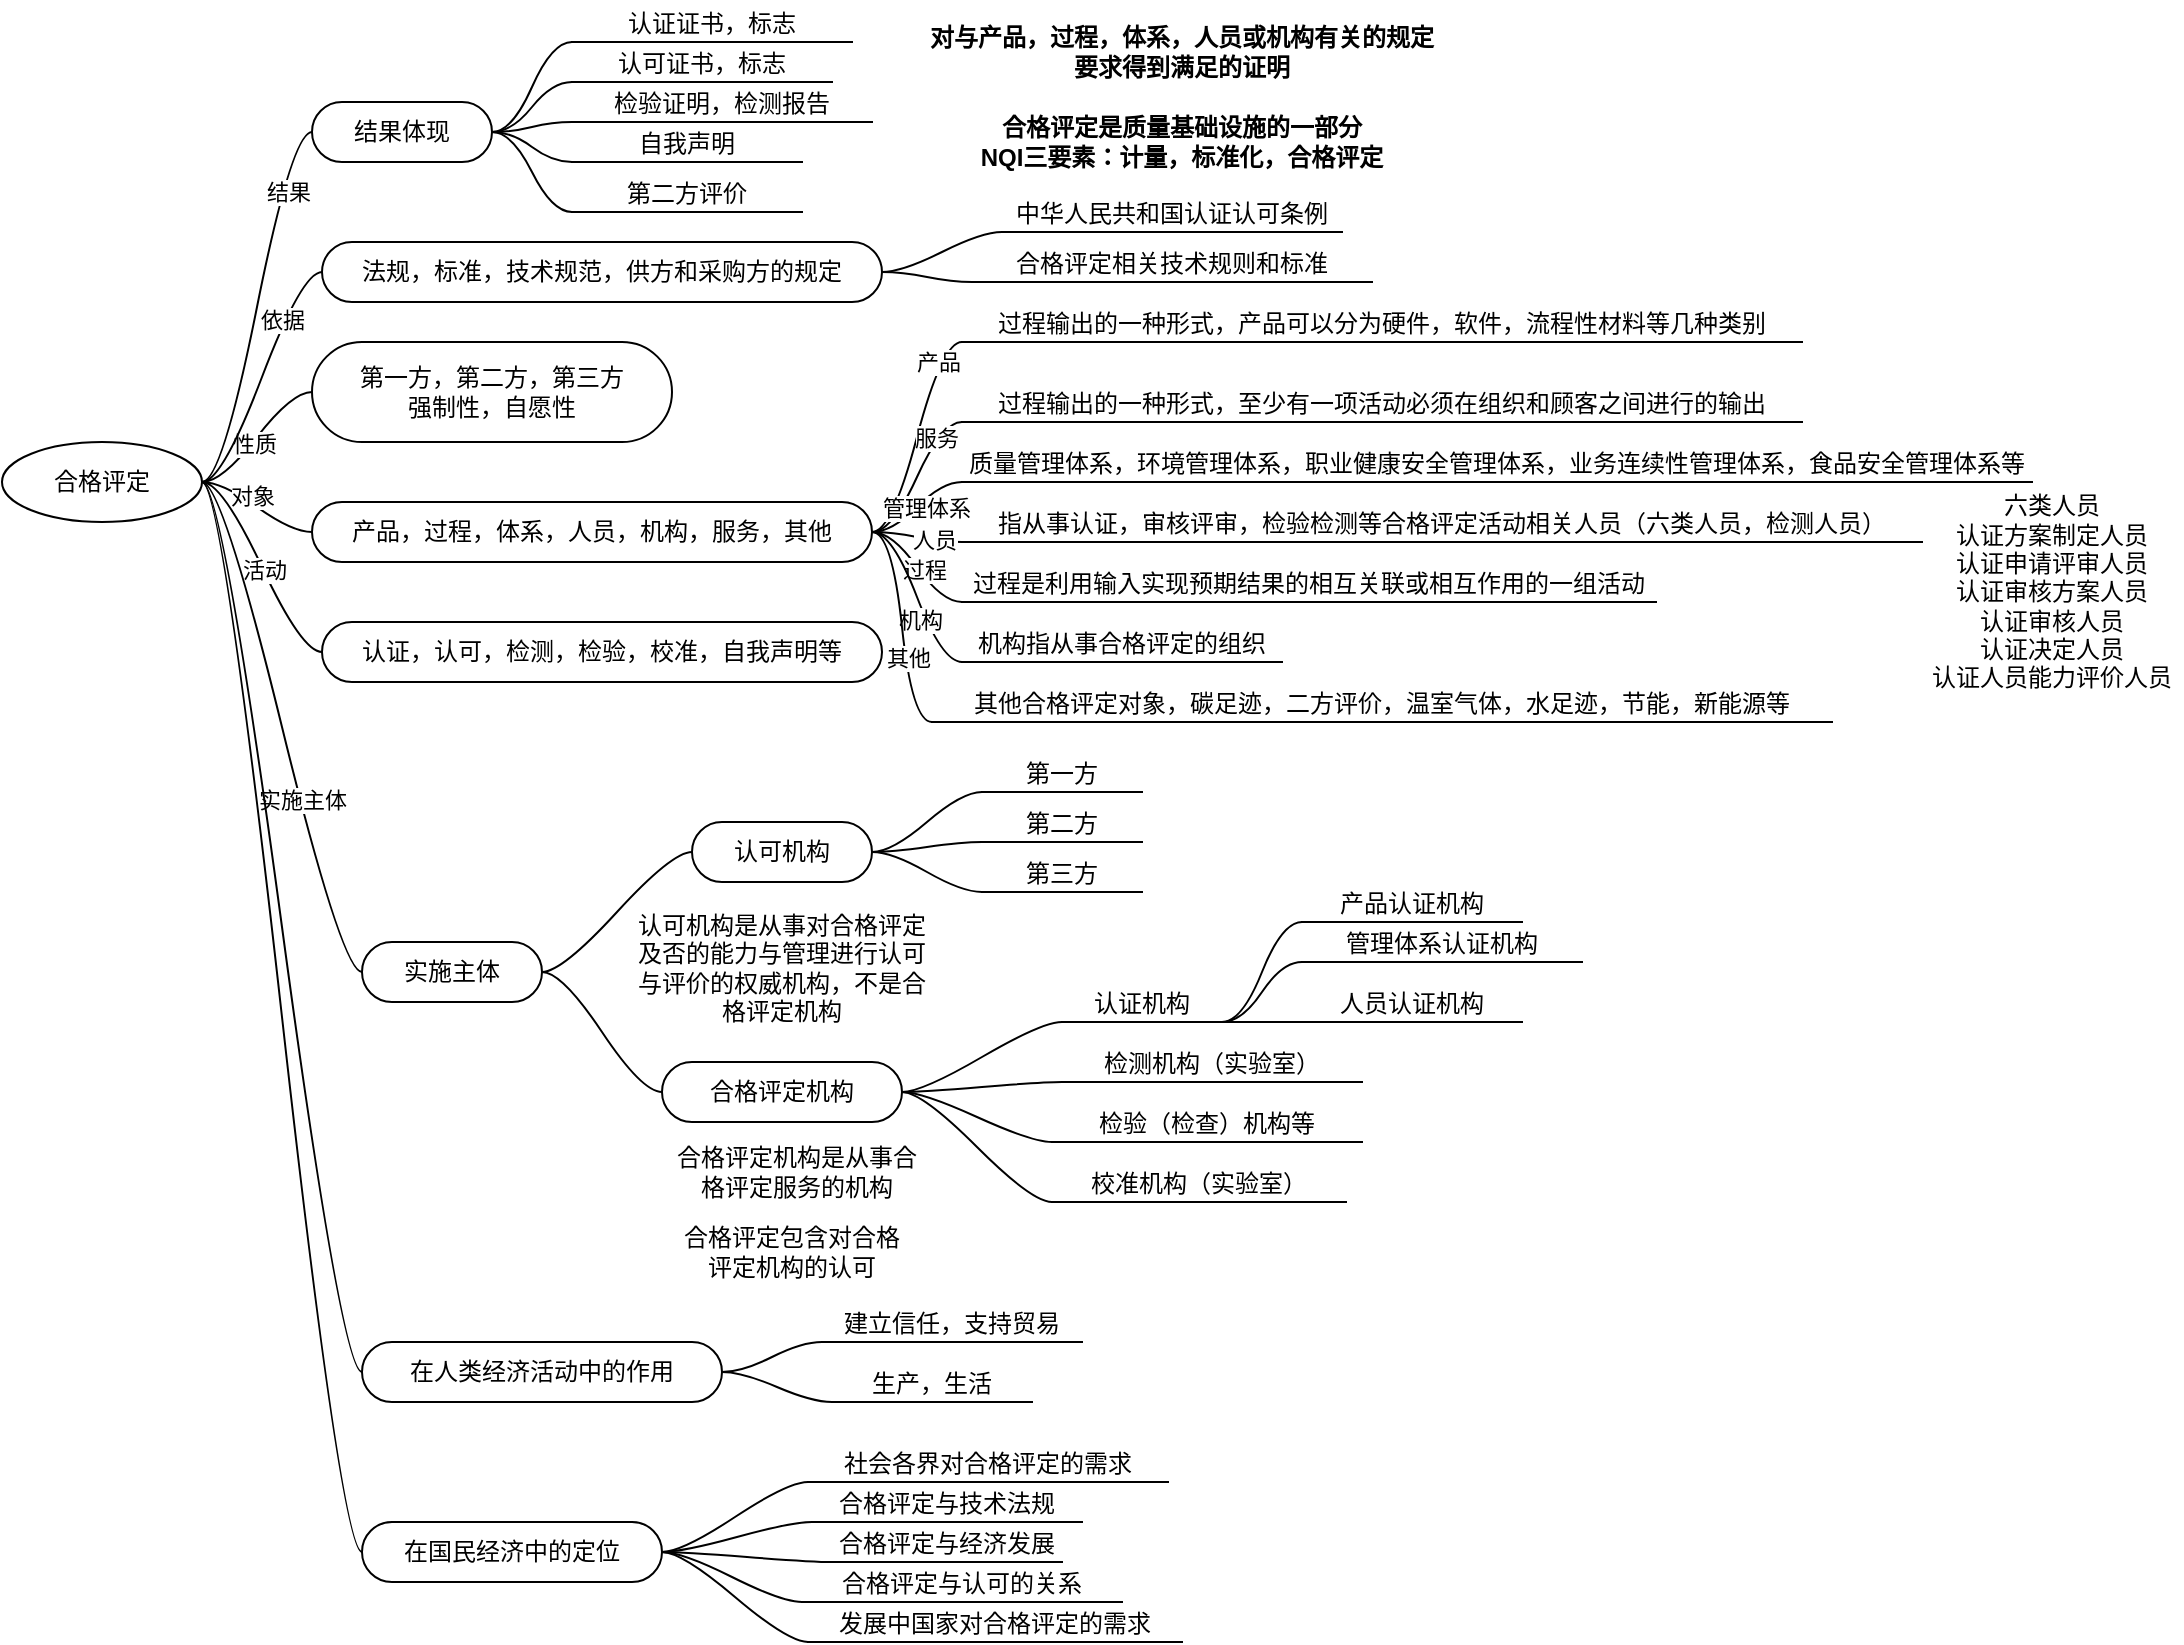 <mxfile version="21.1.7" type="github">
  <diagram name="Page-1" id="uQ1ixLjwGyGthpmSJSai">
    <mxGraphModel dx="822" dy="773" grid="1" gridSize="10" guides="1" tooltips="1" connect="1" arrows="1" fold="1" page="1" pageScale="1" pageWidth="1100" pageHeight="850" math="0" shadow="0">
      <root>
        <mxCell id="0" />
        <mxCell id="1" parent="0" />
        <mxCell id="vAcdb8zV9JxCYVANtPO0-1" value="合格评定" style="ellipse;whiteSpace=wrap;html=1;align=center;newEdgeStyle={&quot;edgeStyle&quot;:&quot;entityRelationEdgeStyle&quot;,&quot;startArrow&quot;:&quot;none&quot;,&quot;endArrow&quot;:&quot;none&quot;,&quot;segment&quot;:10,&quot;curved&quot;:1,&quot;sourcePerimeterSpacing&quot;:0,&quot;targetPerimeterSpacing&quot;:0};treeFolding=1;treeMoving=1;" vertex="1" parent="1">
          <mxGeometry x="10" y="230" width="100" height="40" as="geometry" />
        </mxCell>
        <mxCell id="vAcdb8zV9JxCYVANtPO0-2" value="对与产品，过程，体系，人员或机构有关的规定要求得到满足的证明" style="text;html=1;strokeColor=none;fillColor=none;align=center;verticalAlign=middle;whiteSpace=wrap;rounded=0;fontStyle=1" vertex="1" parent="1">
          <mxGeometry x="470" y="20" width="260" height="30" as="geometry" />
        </mxCell>
        <mxCell id="vAcdb8zV9JxCYVANtPO0-3" value="第一方，第二方，第三方&lt;br&gt;强制性，自愿性" style="whiteSpace=wrap;html=1;rounded=1;arcSize=50;align=center;verticalAlign=middle;strokeWidth=1;autosize=1;spacing=4;treeFolding=1;treeMoving=1;newEdgeStyle={&quot;edgeStyle&quot;:&quot;entityRelationEdgeStyle&quot;,&quot;startArrow&quot;:&quot;none&quot;,&quot;endArrow&quot;:&quot;none&quot;,&quot;segment&quot;:10,&quot;curved&quot;:1,&quot;sourcePerimeterSpacing&quot;:0,&quot;targetPerimeterSpacing&quot;:0};" vertex="1" parent="1">
          <mxGeometry x="165" y="180" width="180" height="50" as="geometry" />
        </mxCell>
        <mxCell id="vAcdb8zV9JxCYVANtPO0-4" value="" style="edgeStyle=entityRelationEdgeStyle;startArrow=none;endArrow=none;segment=10;curved=1;sourcePerimeterSpacing=0;targetPerimeterSpacing=0;rounded=0;exitX=1;exitY=0.5;exitDx=0;exitDy=0;" edge="1" target="vAcdb8zV9JxCYVANtPO0-3" parent="1" source="vAcdb8zV9JxCYVANtPO0-1">
          <mxGeometry relative="1" as="geometry">
            <mxPoint x="180" y="230" as="sourcePoint" />
          </mxGeometry>
        </mxCell>
        <mxCell id="vAcdb8zV9JxCYVANtPO0-5" value="性质" style="edgeLabel;html=1;align=center;verticalAlign=middle;resizable=0;points=[];" vertex="1" connectable="0" parent="vAcdb8zV9JxCYVANtPO0-4">
          <mxGeometry x="-0.108" relative="1" as="geometry">
            <mxPoint x="1" as="offset" />
          </mxGeometry>
        </mxCell>
        <mxCell id="vAcdb8zV9JxCYVANtPO0-6" value="产品，过程，体系，人员，机构，服务，其他" style="whiteSpace=wrap;html=1;rounded=1;arcSize=50;align=center;verticalAlign=middle;strokeWidth=1;autosize=1;spacing=4;treeFolding=1;treeMoving=1;newEdgeStyle={&quot;edgeStyle&quot;:&quot;entityRelationEdgeStyle&quot;,&quot;startArrow&quot;:&quot;none&quot;,&quot;endArrow&quot;:&quot;none&quot;,&quot;segment&quot;:10,&quot;curved&quot;:1,&quot;sourcePerimeterSpacing&quot;:0,&quot;targetPerimeterSpacing&quot;:0};" vertex="1" parent="1">
          <mxGeometry x="165" y="260" width="280" height="30" as="geometry" />
        </mxCell>
        <mxCell id="vAcdb8zV9JxCYVANtPO0-7" value="" style="edgeStyle=entityRelationEdgeStyle;startArrow=none;endArrow=none;segment=10;curved=1;sourcePerimeterSpacing=0;targetPerimeterSpacing=0;rounded=0;exitX=1;exitY=0.5;exitDx=0;exitDy=0;" edge="1" target="vAcdb8zV9JxCYVANtPO0-6" parent="1" source="vAcdb8zV9JxCYVANtPO0-1">
          <mxGeometry relative="1" as="geometry">
            <mxPoint x="170" y="312" as="sourcePoint" />
          </mxGeometry>
        </mxCell>
        <mxCell id="vAcdb8zV9JxCYVANtPO0-8" value="对象" style="edgeLabel;html=1;align=center;verticalAlign=middle;resizable=0;points=[];" vertex="1" connectable="0" parent="vAcdb8zV9JxCYVANtPO0-7">
          <mxGeometry x="-0.187" y="3" relative="1" as="geometry">
            <mxPoint as="offset" />
          </mxGeometry>
        </mxCell>
        <mxCell id="vAcdb8zV9JxCYVANtPO0-9" value="过程输出的一种形式，产品可以分为硬件，软件，流程性材料等几种类别" style="whiteSpace=wrap;html=1;shape=partialRectangle;top=0;left=0;bottom=1;right=0;points=[[0,1],[1,1]];fillColor=none;align=center;verticalAlign=bottom;routingCenterY=0.5;snapToPoint=1;recursiveResize=0;autosize=1;treeFolding=1;treeMoving=1;newEdgeStyle={&quot;edgeStyle&quot;:&quot;entityRelationEdgeStyle&quot;,&quot;startArrow&quot;:&quot;none&quot;,&quot;endArrow&quot;:&quot;none&quot;,&quot;segment&quot;:10,&quot;curved&quot;:1,&quot;sourcePerimeterSpacing&quot;:0,&quot;targetPerimeterSpacing&quot;:0};" vertex="1" parent="1">
          <mxGeometry x="490" y="150" width="420" height="30" as="geometry" />
        </mxCell>
        <mxCell id="vAcdb8zV9JxCYVANtPO0-10" value="" style="edgeStyle=entityRelationEdgeStyle;startArrow=none;endArrow=none;segment=10;curved=1;sourcePerimeterSpacing=0;targetPerimeterSpacing=0;rounded=0;exitX=1;exitY=0.5;exitDx=0;exitDy=0;" edge="1" target="vAcdb8zV9JxCYVANtPO0-9" parent="1" source="vAcdb8zV9JxCYVANtPO0-6">
          <mxGeometry relative="1" as="geometry">
            <mxPoint x="470" y="240" as="sourcePoint" />
          </mxGeometry>
        </mxCell>
        <mxCell id="vAcdb8zV9JxCYVANtPO0-11" value="产品" style="edgeLabel;html=1;align=center;verticalAlign=middle;resizable=0;points=[];" vertex="1" connectable="0" parent="vAcdb8zV9JxCYVANtPO0-10">
          <mxGeometry x="0.073" y="2" relative="1" as="geometry">
            <mxPoint x="11" y="-33" as="offset" />
          </mxGeometry>
        </mxCell>
        <mxCell id="vAcdb8zV9JxCYVANtPO0-12" value="过程输出的一种形式，至少有一项活动必须在组织和顾客之间进行的输出" style="whiteSpace=wrap;html=1;shape=partialRectangle;top=0;left=0;bottom=1;right=0;points=[[0,1],[1,1]];fillColor=none;align=center;verticalAlign=bottom;routingCenterY=0.5;snapToPoint=1;recursiveResize=0;autosize=1;treeFolding=1;treeMoving=1;newEdgeStyle={&quot;edgeStyle&quot;:&quot;entityRelationEdgeStyle&quot;,&quot;startArrow&quot;:&quot;none&quot;,&quot;endArrow&quot;:&quot;none&quot;,&quot;segment&quot;:10,&quot;curved&quot;:1,&quot;sourcePerimeterSpacing&quot;:0,&quot;targetPerimeterSpacing&quot;:0};" vertex="1" parent="1">
          <mxGeometry x="490" y="190" width="420" height="30" as="geometry" />
        </mxCell>
        <mxCell id="vAcdb8zV9JxCYVANtPO0-13" value="" style="edgeStyle=entityRelationEdgeStyle;startArrow=none;endArrow=none;segment=10;curved=1;sourcePerimeterSpacing=0;targetPerimeterSpacing=0;rounded=0;exitX=1;exitY=0.5;exitDx=0;exitDy=0;" edge="1" target="vAcdb8zV9JxCYVANtPO0-12" parent="1" source="vAcdb8zV9JxCYVANtPO0-6">
          <mxGeometry relative="1" as="geometry">
            <mxPoint x="360" y="275" as="sourcePoint" />
          </mxGeometry>
        </mxCell>
        <mxCell id="vAcdb8zV9JxCYVANtPO0-14" value="服务" style="edgeLabel;html=1;align=center;verticalAlign=middle;resizable=0;points=[];" vertex="1" connectable="0" parent="vAcdb8zV9JxCYVANtPO0-13">
          <mxGeometry x="-0.114" relative="1" as="geometry">
            <mxPoint x="11" y="-24" as="offset" />
          </mxGeometry>
        </mxCell>
        <mxCell id="vAcdb8zV9JxCYVANtPO0-15" value="质量管理体系，环境管理体系，职业健康安全管理体系，业务连续性管理体系，食品安全管理体系等" style="whiteSpace=wrap;html=1;shape=partialRectangle;top=0;left=0;bottom=1;right=0;points=[[0,1],[1,1]];fillColor=none;align=center;verticalAlign=bottom;routingCenterY=0.5;snapToPoint=1;recursiveResize=0;autosize=1;treeFolding=1;treeMoving=1;newEdgeStyle={&quot;edgeStyle&quot;:&quot;entityRelationEdgeStyle&quot;,&quot;startArrow&quot;:&quot;none&quot;,&quot;endArrow&quot;:&quot;none&quot;,&quot;segment&quot;:10,&quot;curved&quot;:1,&quot;sourcePerimeterSpacing&quot;:0,&quot;targetPerimeterSpacing&quot;:0};" vertex="1" parent="1">
          <mxGeometry x="490" y="220" width="535" height="30" as="geometry" />
        </mxCell>
        <mxCell id="vAcdb8zV9JxCYVANtPO0-16" value="" style="edgeStyle=entityRelationEdgeStyle;startArrow=none;endArrow=none;segment=10;curved=1;sourcePerimeterSpacing=0;targetPerimeterSpacing=0;rounded=0;exitX=1;exitY=0.5;exitDx=0;exitDy=0;" edge="1" target="vAcdb8zV9JxCYVANtPO0-15" parent="1" source="vAcdb8zV9JxCYVANtPO0-6">
          <mxGeometry relative="1" as="geometry">
            <mxPoint x="450" y="270" as="sourcePoint" />
          </mxGeometry>
        </mxCell>
        <mxCell id="vAcdb8zV9JxCYVANtPO0-17" value="管理体系" style="edgeLabel;html=1;align=center;verticalAlign=middle;resizable=0;points=[];" vertex="1" connectable="0" parent="vAcdb8zV9JxCYVANtPO0-16">
          <mxGeometry x="0.081" y="-3" relative="1" as="geometry">
            <mxPoint as="offset" />
          </mxGeometry>
        </mxCell>
        <mxCell id="vAcdb8zV9JxCYVANtPO0-18" value="指从事认证，审核评审，检验检测等合格评定活动相关人员（六类人员，检测人员）" style="whiteSpace=wrap;html=1;shape=partialRectangle;top=0;left=0;bottom=1;right=0;points=[[0,1],[1,1]];fillColor=none;align=center;verticalAlign=bottom;routingCenterY=0.5;snapToPoint=1;recursiveResize=0;autosize=1;treeFolding=1;treeMoving=1;newEdgeStyle={&quot;edgeStyle&quot;:&quot;entityRelationEdgeStyle&quot;,&quot;startArrow&quot;:&quot;none&quot;,&quot;endArrow&quot;:&quot;none&quot;,&quot;segment&quot;:10,&quot;curved&quot;:1,&quot;sourcePerimeterSpacing&quot;:0,&quot;targetPerimeterSpacing&quot;:0};" vertex="1" parent="1">
          <mxGeometry x="490" y="250" width="480" height="30" as="geometry" />
        </mxCell>
        <mxCell id="vAcdb8zV9JxCYVANtPO0-19" value="" style="edgeStyle=entityRelationEdgeStyle;startArrow=none;endArrow=none;segment=10;curved=1;sourcePerimeterSpacing=0;targetPerimeterSpacing=0;rounded=0;" edge="1" target="vAcdb8zV9JxCYVANtPO0-18" parent="1" source="vAcdb8zV9JxCYVANtPO0-6">
          <mxGeometry relative="1" as="geometry">
            <mxPoint x="450" y="300" as="sourcePoint" />
          </mxGeometry>
        </mxCell>
        <mxCell id="vAcdb8zV9JxCYVANtPO0-20" value="人员" style="edgeLabel;html=1;align=center;verticalAlign=middle;resizable=0;points=[];" vertex="1" connectable="0" parent="vAcdb8zV9JxCYVANtPO0-19">
          <mxGeometry x="0.354" relative="1" as="geometry">
            <mxPoint as="offset" />
          </mxGeometry>
        </mxCell>
        <mxCell id="vAcdb8zV9JxCYVANtPO0-21" value="过程是利用输入实现预期结果的相互关联或相互作用的一组活动" style="whiteSpace=wrap;html=1;shape=partialRectangle;top=0;left=0;bottom=1;right=0;points=[[0,1],[1,1]];fillColor=none;align=center;verticalAlign=bottom;routingCenterY=0.5;snapToPoint=1;recursiveResize=0;autosize=1;treeFolding=1;treeMoving=1;newEdgeStyle={&quot;edgeStyle&quot;:&quot;entityRelationEdgeStyle&quot;,&quot;startArrow&quot;:&quot;none&quot;,&quot;endArrow&quot;:&quot;none&quot;,&quot;segment&quot;:10,&quot;curved&quot;:1,&quot;sourcePerimeterSpacing&quot;:0,&quot;targetPerimeterSpacing&quot;:0};" vertex="1" parent="1">
          <mxGeometry x="490" y="280" width="347" height="30" as="geometry" />
        </mxCell>
        <mxCell id="vAcdb8zV9JxCYVANtPO0-22" value="" style="edgeStyle=entityRelationEdgeStyle;startArrow=none;endArrow=none;segment=10;curved=1;sourcePerimeterSpacing=0;targetPerimeterSpacing=0;rounded=0;exitX=1;exitY=0.5;exitDx=0;exitDy=0;" edge="1" target="vAcdb8zV9JxCYVANtPO0-21" parent="1" source="vAcdb8zV9JxCYVANtPO0-6">
          <mxGeometry relative="1" as="geometry">
            <mxPoint x="450" y="280" as="sourcePoint" />
          </mxGeometry>
        </mxCell>
        <mxCell id="vAcdb8zV9JxCYVANtPO0-23" value="过程" style="edgeLabel;html=1;align=center;verticalAlign=middle;resizable=0;points=[];" vertex="1" connectable="0" parent="vAcdb8zV9JxCYVANtPO0-22">
          <mxGeometry x="0.092" y="2" relative="1" as="geometry">
            <mxPoint as="offset" />
          </mxGeometry>
        </mxCell>
        <mxCell id="vAcdb8zV9JxCYVANtPO0-24" value="机构指从事合格评定的组织" style="whiteSpace=wrap;html=1;shape=partialRectangle;top=0;left=0;bottom=1;right=0;points=[[0,1],[1,1]];fillColor=none;align=center;verticalAlign=bottom;routingCenterY=0.5;snapToPoint=1;recursiveResize=0;autosize=1;treeFolding=1;treeMoving=1;newEdgeStyle={&quot;edgeStyle&quot;:&quot;entityRelationEdgeStyle&quot;,&quot;startArrow&quot;:&quot;none&quot;,&quot;endArrow&quot;:&quot;none&quot;,&quot;segment&quot;:10,&quot;curved&quot;:1,&quot;sourcePerimeterSpacing&quot;:0,&quot;targetPerimeterSpacing&quot;:0};" vertex="1" parent="1">
          <mxGeometry x="490" y="310" width="160" height="30" as="geometry" />
        </mxCell>
        <mxCell id="vAcdb8zV9JxCYVANtPO0-25" value="" style="edgeStyle=entityRelationEdgeStyle;startArrow=none;endArrow=none;segment=10;curved=1;sourcePerimeterSpacing=0;targetPerimeterSpacing=0;rounded=0;exitX=1;exitY=0.5;exitDx=0;exitDy=0;" edge="1" target="vAcdb8zV9JxCYVANtPO0-24" parent="1" source="vAcdb8zV9JxCYVANtPO0-6">
          <mxGeometry relative="1" as="geometry">
            <mxPoint x="460" y="370" as="sourcePoint" />
          </mxGeometry>
        </mxCell>
        <mxCell id="vAcdb8zV9JxCYVANtPO0-26" value="机构" style="edgeLabel;html=1;align=center;verticalAlign=middle;resizable=0;points=[];" vertex="1" connectable="0" parent="vAcdb8zV9JxCYVANtPO0-25">
          <mxGeometry x="0.236" y="-3" relative="1" as="geometry">
            <mxPoint as="offset" />
          </mxGeometry>
        </mxCell>
        <mxCell id="vAcdb8zV9JxCYVANtPO0-27" value="其他合格评定对象，碳足迹，二方评价，温室气体，水足迹，节能，新能源等" style="whiteSpace=wrap;html=1;shape=partialRectangle;top=0;left=0;bottom=1;right=0;points=[[0,1],[1,1]];fillColor=none;align=center;verticalAlign=bottom;routingCenterY=0.5;snapToPoint=1;recursiveResize=0;autosize=1;treeFolding=1;treeMoving=1;newEdgeStyle={&quot;edgeStyle&quot;:&quot;entityRelationEdgeStyle&quot;,&quot;startArrow&quot;:&quot;none&quot;,&quot;endArrow&quot;:&quot;none&quot;,&quot;segment&quot;:10,&quot;curved&quot;:1,&quot;sourcePerimeterSpacing&quot;:0,&quot;targetPerimeterSpacing&quot;:0};" vertex="1" parent="1">
          <mxGeometry x="475" y="340" width="450" height="30" as="geometry" />
        </mxCell>
        <mxCell id="vAcdb8zV9JxCYVANtPO0-28" value="" style="edgeStyle=entityRelationEdgeStyle;startArrow=none;endArrow=none;segment=10;curved=1;sourcePerimeterSpacing=0;targetPerimeterSpacing=0;rounded=0;exitX=1;exitY=0.5;exitDx=0;exitDy=0;" edge="1" target="vAcdb8zV9JxCYVANtPO0-27" parent="1" source="vAcdb8zV9JxCYVANtPO0-6">
          <mxGeometry relative="1" as="geometry">
            <mxPoint x="450" y="400" as="sourcePoint" />
          </mxGeometry>
        </mxCell>
        <mxCell id="vAcdb8zV9JxCYVANtPO0-29" value="其他" style="edgeLabel;html=1;align=center;verticalAlign=middle;resizable=0;points=[];" vertex="1" connectable="0" parent="vAcdb8zV9JxCYVANtPO0-28">
          <mxGeometry x="0.267" y="1" relative="1" as="geometry">
            <mxPoint as="offset" />
          </mxGeometry>
        </mxCell>
        <mxCell id="vAcdb8zV9JxCYVANtPO0-30" value="认证，认可，检测，检验，校准，自我声明等" style="whiteSpace=wrap;html=1;rounded=1;arcSize=50;align=center;verticalAlign=middle;strokeWidth=1;autosize=1;spacing=4;treeFolding=1;treeMoving=1;newEdgeStyle={&quot;edgeStyle&quot;:&quot;entityRelationEdgeStyle&quot;,&quot;startArrow&quot;:&quot;none&quot;,&quot;endArrow&quot;:&quot;none&quot;,&quot;segment&quot;:10,&quot;curved&quot;:1,&quot;sourcePerimeterSpacing&quot;:0,&quot;targetPerimeterSpacing&quot;:0};" vertex="1" parent="1">
          <mxGeometry x="170" y="320" width="280" height="30" as="geometry" />
        </mxCell>
        <mxCell id="vAcdb8zV9JxCYVANtPO0-31" value="" style="edgeStyle=entityRelationEdgeStyle;startArrow=none;endArrow=none;segment=10;curved=1;sourcePerimeterSpacing=0;targetPerimeterSpacing=0;rounded=0;exitX=1;exitY=0.5;exitDx=0;exitDy=0;" edge="1" target="vAcdb8zV9JxCYVANtPO0-30" parent="1" source="vAcdb8zV9JxCYVANtPO0-1">
          <mxGeometry relative="1" as="geometry">
            <mxPoint x="150" y="370" as="sourcePoint" />
          </mxGeometry>
        </mxCell>
        <mxCell id="vAcdb8zV9JxCYVANtPO0-32" value="活动" style="edgeLabel;html=1;align=center;verticalAlign=middle;resizable=0;points=[];" vertex="1" connectable="0" parent="vAcdb8zV9JxCYVANtPO0-31">
          <mxGeometry x="0.029" relative="1" as="geometry">
            <mxPoint as="offset" />
          </mxGeometry>
        </mxCell>
        <mxCell id="vAcdb8zV9JxCYVANtPO0-33" value="实施主体" style="whiteSpace=wrap;html=1;rounded=1;arcSize=50;align=center;verticalAlign=middle;strokeWidth=1;autosize=1;spacing=4;treeFolding=1;treeMoving=1;newEdgeStyle={&quot;edgeStyle&quot;:&quot;entityRelationEdgeStyle&quot;,&quot;startArrow&quot;:&quot;none&quot;,&quot;endArrow&quot;:&quot;none&quot;,&quot;segment&quot;:10,&quot;curved&quot;:1,&quot;sourcePerimeterSpacing&quot;:0,&quot;targetPerimeterSpacing&quot;:0};" vertex="1" parent="1">
          <mxGeometry x="190" y="480" width="90" height="30" as="geometry" />
        </mxCell>
        <mxCell id="vAcdb8zV9JxCYVANtPO0-34" value="" style="edgeStyle=entityRelationEdgeStyle;startArrow=none;endArrow=none;segment=10;curved=1;sourcePerimeterSpacing=0;targetPerimeterSpacing=0;rounded=0;exitX=1;exitY=0.5;exitDx=0;exitDy=0;" edge="1" target="vAcdb8zV9JxCYVANtPO0-33" parent="1" source="vAcdb8zV9JxCYVANtPO0-1">
          <mxGeometry relative="1" as="geometry">
            <mxPoint x="140" y="412" as="sourcePoint" />
          </mxGeometry>
        </mxCell>
        <mxCell id="vAcdb8zV9JxCYVANtPO0-35" value="实施主体" style="edgeLabel;html=1;align=center;verticalAlign=middle;resizable=0;points=[];" vertex="1" connectable="0" parent="vAcdb8zV9JxCYVANtPO0-34">
          <mxGeometry x="0.275" y="1" relative="1" as="geometry">
            <mxPoint as="offset" />
          </mxGeometry>
        </mxCell>
        <mxCell id="vAcdb8zV9JxCYVANtPO0-36" value="认证机构" style="whiteSpace=wrap;html=1;shape=partialRectangle;top=0;left=0;bottom=1;right=0;points=[[0,1],[1,1]];fillColor=none;align=center;verticalAlign=bottom;routingCenterY=0.5;snapToPoint=1;recursiveResize=0;autosize=1;treeFolding=1;treeMoving=1;newEdgeStyle={&quot;edgeStyle&quot;:&quot;entityRelationEdgeStyle&quot;,&quot;startArrow&quot;:&quot;none&quot;,&quot;endArrow&quot;:&quot;none&quot;,&quot;segment&quot;:10,&quot;curved&quot;:1,&quot;sourcePerimeterSpacing&quot;:0,&quot;targetPerimeterSpacing&quot;:0};" vertex="1" parent="1">
          <mxGeometry x="540" y="490" width="80" height="30" as="geometry" />
        </mxCell>
        <mxCell id="vAcdb8zV9JxCYVANtPO0-37" value="" style="edgeStyle=entityRelationEdgeStyle;startArrow=none;endArrow=none;segment=10;curved=1;sourcePerimeterSpacing=0;targetPerimeterSpacing=0;rounded=0;exitX=1;exitY=0.5;exitDx=0;exitDy=0;" edge="1" target="vAcdb8zV9JxCYVANtPO0-36" parent="1" source="vAcdb8zV9JxCYVANtPO0-63">
          <mxGeometry relative="1" as="geometry">
            <mxPoint x="280" y="400" as="sourcePoint" />
          </mxGeometry>
        </mxCell>
        <mxCell id="vAcdb8zV9JxCYVANtPO0-38" value="检测机构（实验室）" style="whiteSpace=wrap;html=1;shape=partialRectangle;top=0;left=0;bottom=1;right=0;points=[[0,1],[1,1]];fillColor=none;align=center;verticalAlign=bottom;routingCenterY=0.5;snapToPoint=1;recursiveResize=0;autosize=1;treeFolding=1;treeMoving=1;newEdgeStyle={&quot;edgeStyle&quot;:&quot;entityRelationEdgeStyle&quot;,&quot;startArrow&quot;:&quot;none&quot;,&quot;endArrow&quot;:&quot;none&quot;,&quot;segment&quot;:10,&quot;curved&quot;:1,&quot;sourcePerimeterSpacing&quot;:0,&quot;targetPerimeterSpacing&quot;:0};" vertex="1" parent="1">
          <mxGeometry x="540" y="520" width="150" height="30" as="geometry" />
        </mxCell>
        <mxCell id="vAcdb8zV9JxCYVANtPO0-39" value="" style="edgeStyle=entityRelationEdgeStyle;startArrow=none;endArrow=none;segment=10;curved=1;sourcePerimeterSpacing=0;targetPerimeterSpacing=0;rounded=0;exitX=1;exitY=0.5;exitDx=0;exitDy=0;" edge="1" target="vAcdb8zV9JxCYVANtPO0-38" parent="1" source="vAcdb8zV9JxCYVANtPO0-63">
          <mxGeometry relative="1" as="geometry">
            <mxPoint x="355" y="460" as="sourcePoint" />
          </mxGeometry>
        </mxCell>
        <mxCell id="vAcdb8zV9JxCYVANtPO0-42" value="检验（检查）机构等" style="whiteSpace=wrap;html=1;shape=partialRectangle;top=0;left=0;bottom=1;right=0;points=[[0,1],[1,1]];fillColor=none;align=center;verticalAlign=bottom;routingCenterY=0.5;snapToPoint=1;recursiveResize=0;autosize=1;treeFolding=1;treeMoving=1;newEdgeStyle={&quot;edgeStyle&quot;:&quot;entityRelationEdgeStyle&quot;,&quot;startArrow&quot;:&quot;none&quot;,&quot;endArrow&quot;:&quot;none&quot;,&quot;segment&quot;:10,&quot;curved&quot;:1,&quot;sourcePerimeterSpacing&quot;:0,&quot;targetPerimeterSpacing&quot;:0};" vertex="1" parent="1">
          <mxGeometry x="535" y="560" width="155" height="20" as="geometry" />
        </mxCell>
        <mxCell id="vAcdb8zV9JxCYVANtPO0-43" value="" style="edgeStyle=entityRelationEdgeStyle;startArrow=none;endArrow=none;segment=10;curved=1;sourcePerimeterSpacing=0;targetPerimeterSpacing=0;rounded=0;exitX=1;exitY=0.5;exitDx=0;exitDy=0;" edge="1" target="vAcdb8zV9JxCYVANtPO0-42" parent="1" source="vAcdb8zV9JxCYVANtPO0-63">
          <mxGeometry relative="1" as="geometry">
            <mxPoint x="355" y="495" as="sourcePoint" />
          </mxGeometry>
        </mxCell>
        <mxCell id="vAcdb8zV9JxCYVANtPO0-44" value="法规，标准，技术规范，供方和采购方的规定" style="whiteSpace=wrap;html=1;rounded=1;arcSize=50;align=center;verticalAlign=middle;strokeWidth=1;autosize=1;spacing=4;treeFolding=1;treeMoving=1;newEdgeStyle={&quot;edgeStyle&quot;:&quot;entityRelationEdgeStyle&quot;,&quot;startArrow&quot;:&quot;none&quot;,&quot;endArrow&quot;:&quot;none&quot;,&quot;segment&quot;:10,&quot;curved&quot;:1,&quot;sourcePerimeterSpacing&quot;:0,&quot;targetPerimeterSpacing&quot;:0};" vertex="1" parent="1">
          <mxGeometry x="170" y="130" width="280" height="30" as="geometry" />
        </mxCell>
        <mxCell id="vAcdb8zV9JxCYVANtPO0-45" value="" style="edgeStyle=entityRelationEdgeStyle;startArrow=none;endArrow=none;segment=10;curved=1;sourcePerimeterSpacing=0;targetPerimeterSpacing=0;rounded=0;exitX=1;exitY=0.5;exitDx=0;exitDy=0;" edge="1" target="vAcdb8zV9JxCYVANtPO0-44" parent="1" source="vAcdb8zV9JxCYVANtPO0-1">
          <mxGeometry relative="1" as="geometry">
            <mxPoint x="180" y="142" as="sourcePoint" />
          </mxGeometry>
        </mxCell>
        <mxCell id="vAcdb8zV9JxCYVANtPO0-46" value="依据" style="edgeLabel;html=1;align=center;verticalAlign=middle;resizable=0;points=[];" vertex="1" connectable="0" parent="vAcdb8zV9JxCYVANtPO0-45">
          <mxGeometry x="0.458" y="1" relative="1" as="geometry">
            <mxPoint as="offset" />
          </mxGeometry>
        </mxCell>
        <mxCell id="vAcdb8zV9JxCYVANtPO0-47" value="结果体现" style="whiteSpace=wrap;html=1;rounded=1;arcSize=50;align=center;verticalAlign=middle;strokeWidth=1;autosize=1;spacing=4;treeFolding=1;treeMoving=1;newEdgeStyle={&quot;edgeStyle&quot;:&quot;entityRelationEdgeStyle&quot;,&quot;startArrow&quot;:&quot;none&quot;,&quot;endArrow&quot;:&quot;none&quot;,&quot;segment&quot;:10,&quot;curved&quot;:1,&quot;sourcePerimeterSpacing&quot;:0,&quot;targetPerimeterSpacing&quot;:0};" vertex="1" parent="1">
          <mxGeometry x="165" y="60" width="90" height="30" as="geometry" />
        </mxCell>
        <mxCell id="vAcdb8zV9JxCYVANtPO0-48" value="" style="edgeStyle=entityRelationEdgeStyle;startArrow=none;endArrow=none;segment=10;curved=1;sourcePerimeterSpacing=0;targetPerimeterSpacing=0;rounded=0;exitX=1;exitY=0.5;exitDx=0;exitDy=0;" edge="1" target="vAcdb8zV9JxCYVANtPO0-47" parent="1" source="vAcdb8zV9JxCYVANtPO0-1">
          <mxGeometry relative="1" as="geometry">
            <mxPoint x="140" y="102" as="sourcePoint" />
          </mxGeometry>
        </mxCell>
        <mxCell id="vAcdb8zV9JxCYVANtPO0-49" value="结果" style="edgeLabel;html=1;align=center;verticalAlign=middle;resizable=0;points=[];" vertex="1" connectable="0" parent="vAcdb8zV9JxCYVANtPO0-48">
          <mxGeometry x="0.601" y="-4" relative="1" as="geometry">
            <mxPoint as="offset" />
          </mxGeometry>
        </mxCell>
        <mxCell id="vAcdb8zV9JxCYVANtPO0-52" value="检验证明，检测报告" style="whiteSpace=wrap;html=1;shape=partialRectangle;top=0;left=0;bottom=1;right=0;points=[[0,1],[1,1]];fillColor=none;align=center;verticalAlign=bottom;routingCenterY=0.5;snapToPoint=1;recursiveResize=0;autosize=1;treeFolding=1;treeMoving=1;newEdgeStyle={&quot;edgeStyle&quot;:&quot;entityRelationEdgeStyle&quot;,&quot;startArrow&quot;:&quot;none&quot;,&quot;endArrow&quot;:&quot;none&quot;,&quot;segment&quot;:10,&quot;curved&quot;:1,&quot;sourcePerimeterSpacing&quot;:0,&quot;targetPerimeterSpacing&quot;:0};" vertex="1" parent="1">
          <mxGeometry x="295" y="50" width="150" height="20" as="geometry" />
        </mxCell>
        <mxCell id="vAcdb8zV9JxCYVANtPO0-53" value="" style="edgeStyle=entityRelationEdgeStyle;startArrow=none;endArrow=none;segment=10;curved=1;sourcePerimeterSpacing=0;targetPerimeterSpacing=0;rounded=0;exitX=1;exitY=0.5;exitDx=0;exitDy=0;" edge="1" parent="1" target="vAcdb8zV9JxCYVANtPO0-52" source="vAcdb8zV9JxCYVANtPO0-47">
          <mxGeometry relative="1" as="geometry">
            <mxPoint x="255" y="100" as="sourcePoint" />
          </mxGeometry>
        </mxCell>
        <mxCell id="vAcdb8zV9JxCYVANtPO0-54" value="认可证书，标志" style="whiteSpace=wrap;html=1;shape=partialRectangle;top=0;left=0;bottom=1;right=0;points=[[0,1],[1,1]];fillColor=none;align=center;verticalAlign=bottom;routingCenterY=0.5;snapToPoint=1;recursiveResize=0;autosize=1;treeFolding=1;treeMoving=1;newEdgeStyle={&quot;edgeStyle&quot;:&quot;entityRelationEdgeStyle&quot;,&quot;startArrow&quot;:&quot;none&quot;,&quot;endArrow&quot;:&quot;none&quot;,&quot;segment&quot;:10,&quot;curved&quot;:1,&quot;sourcePerimeterSpacing&quot;:0,&quot;targetPerimeterSpacing&quot;:0};" vertex="1" parent="1">
          <mxGeometry x="295" y="30" width="130" height="20" as="geometry" />
        </mxCell>
        <mxCell id="vAcdb8zV9JxCYVANtPO0-55" value="" style="edgeStyle=entityRelationEdgeStyle;startArrow=none;endArrow=none;segment=10;curved=1;sourcePerimeterSpacing=0;targetPerimeterSpacing=0;rounded=0;exitX=1;exitY=0.5;exitDx=0;exitDy=0;" edge="1" parent="1" target="vAcdb8zV9JxCYVANtPO0-54" source="vAcdb8zV9JxCYVANtPO0-47">
          <mxGeometry relative="1" as="geometry">
            <mxPoint x="300" y="40" as="sourcePoint" />
          </mxGeometry>
        </mxCell>
        <mxCell id="vAcdb8zV9JxCYVANtPO0-56" value="认证证书，标志" style="whiteSpace=wrap;html=1;shape=partialRectangle;top=0;left=0;bottom=1;right=0;points=[[0,1],[1,1]];fillColor=none;align=center;verticalAlign=bottom;routingCenterY=0.5;snapToPoint=1;recursiveResize=0;autosize=1;treeFolding=1;treeMoving=1;newEdgeStyle={&quot;edgeStyle&quot;:&quot;entityRelationEdgeStyle&quot;,&quot;startArrow&quot;:&quot;none&quot;,&quot;endArrow&quot;:&quot;none&quot;,&quot;segment&quot;:10,&quot;curved&quot;:1,&quot;sourcePerimeterSpacing&quot;:0,&quot;targetPerimeterSpacing&quot;:0};" vertex="1" parent="1">
          <mxGeometry x="295" y="10" width="140" height="20" as="geometry" />
        </mxCell>
        <mxCell id="vAcdb8zV9JxCYVANtPO0-57" value="" style="edgeStyle=entityRelationEdgeStyle;startArrow=none;endArrow=none;segment=10;curved=1;sourcePerimeterSpacing=0;targetPerimeterSpacing=0;rounded=0;exitX=1;exitY=0.5;exitDx=0;exitDy=0;" edge="1" parent="1" target="vAcdb8zV9JxCYVANtPO0-56" source="vAcdb8zV9JxCYVANtPO0-47">
          <mxGeometry relative="1" as="geometry">
            <mxPoint x="310" y="50" as="sourcePoint" />
          </mxGeometry>
        </mxCell>
        <mxCell id="vAcdb8zV9JxCYVANtPO0-59" value="自我声明" style="whiteSpace=wrap;html=1;shape=partialRectangle;top=0;left=0;bottom=1;right=0;points=[[0,1],[1,1]];fillColor=none;align=center;verticalAlign=bottom;routingCenterY=0.5;snapToPoint=1;recursiveResize=0;autosize=1;treeFolding=1;treeMoving=1;newEdgeStyle={&quot;edgeStyle&quot;:&quot;entityRelationEdgeStyle&quot;,&quot;startArrow&quot;:&quot;none&quot;,&quot;endArrow&quot;:&quot;none&quot;,&quot;segment&quot;:10,&quot;curved&quot;:1,&quot;sourcePerimeterSpacing&quot;:0,&quot;targetPerimeterSpacing&quot;:0};" vertex="1" parent="1">
          <mxGeometry x="295" y="70" width="115" height="20" as="geometry" />
        </mxCell>
        <mxCell id="vAcdb8zV9JxCYVANtPO0-60" value="" style="edgeStyle=entityRelationEdgeStyle;startArrow=none;endArrow=none;segment=10;curved=1;sourcePerimeterSpacing=0;targetPerimeterSpacing=0;rounded=0;exitX=1;exitY=0.5;exitDx=0;exitDy=0;" edge="1" target="vAcdb8zV9JxCYVANtPO0-59" parent="1" source="vAcdb8zV9JxCYVANtPO0-47">
          <mxGeometry relative="1" as="geometry">
            <mxPoint x="260" y="120" as="sourcePoint" />
          </mxGeometry>
        </mxCell>
        <mxCell id="vAcdb8zV9JxCYVANtPO0-61" value="第二方评价" style="whiteSpace=wrap;html=1;shape=partialRectangle;top=0;left=0;bottom=1;right=0;points=[[0,1],[1,1]];fillColor=none;align=center;verticalAlign=bottom;routingCenterY=0.5;snapToPoint=1;recursiveResize=0;autosize=1;treeFolding=1;treeMoving=1;newEdgeStyle={&quot;edgeStyle&quot;:&quot;entityRelationEdgeStyle&quot;,&quot;startArrow&quot;:&quot;none&quot;,&quot;endArrow&quot;:&quot;none&quot;,&quot;segment&quot;:10,&quot;curved&quot;:1,&quot;sourcePerimeterSpacing&quot;:0,&quot;targetPerimeterSpacing&quot;:0};" vertex="1" parent="1">
          <mxGeometry x="295" y="90" width="115" height="25" as="geometry" />
        </mxCell>
        <mxCell id="vAcdb8zV9JxCYVANtPO0-62" value="" style="edgeStyle=entityRelationEdgeStyle;startArrow=none;endArrow=none;segment=10;curved=1;sourcePerimeterSpacing=0;targetPerimeterSpacing=0;rounded=0;exitX=1;exitY=0.5;exitDx=0;exitDy=0;" edge="1" target="vAcdb8zV9JxCYVANtPO0-61" parent="1" source="vAcdb8zV9JxCYVANtPO0-47">
          <mxGeometry relative="1" as="geometry">
            <mxPoint x="255" y="70" as="sourcePoint" />
          </mxGeometry>
        </mxCell>
        <mxCell id="vAcdb8zV9JxCYVANtPO0-63" value="合格评定机构" style="whiteSpace=wrap;html=1;rounded=1;arcSize=50;align=center;verticalAlign=middle;strokeWidth=1;autosize=1;spacing=4;treeFolding=1;treeMoving=1;newEdgeStyle={&quot;edgeStyle&quot;:&quot;entityRelationEdgeStyle&quot;,&quot;startArrow&quot;:&quot;none&quot;,&quot;endArrow&quot;:&quot;none&quot;,&quot;segment&quot;:10,&quot;curved&quot;:1,&quot;sourcePerimeterSpacing&quot;:0,&quot;targetPerimeterSpacing&quot;:0};" vertex="1" parent="1">
          <mxGeometry x="340" y="540" width="120" height="30" as="geometry" />
        </mxCell>
        <mxCell id="vAcdb8zV9JxCYVANtPO0-64" value="" style="edgeStyle=entityRelationEdgeStyle;startArrow=none;endArrow=none;segment=10;curved=1;sourcePerimeterSpacing=0;targetPerimeterSpacing=0;rounded=0;exitX=1;exitY=0.5;exitDx=0;exitDy=0;" edge="1" target="vAcdb8zV9JxCYVANtPO0-63" parent="1" source="vAcdb8zV9JxCYVANtPO0-33">
          <mxGeometry relative="1" as="geometry">
            <mxPoint x="340" y="602" as="sourcePoint" />
          </mxGeometry>
        </mxCell>
        <mxCell id="vAcdb8zV9JxCYVANtPO0-65" value="认可机构" style="whiteSpace=wrap;html=1;rounded=1;arcSize=50;align=center;verticalAlign=middle;strokeWidth=1;autosize=1;spacing=4;treeFolding=1;treeMoving=1;newEdgeStyle={&quot;edgeStyle&quot;:&quot;entityRelationEdgeStyle&quot;,&quot;startArrow&quot;:&quot;none&quot;,&quot;endArrow&quot;:&quot;none&quot;,&quot;segment&quot;:10,&quot;curved&quot;:1,&quot;sourcePerimeterSpacing&quot;:0,&quot;targetPerimeterSpacing&quot;:0};" vertex="1" parent="1">
          <mxGeometry x="355" y="420" width="90" height="30" as="geometry" />
        </mxCell>
        <mxCell id="vAcdb8zV9JxCYVANtPO0-66" value="" style="edgeStyle=entityRelationEdgeStyle;startArrow=none;endArrow=none;segment=10;curved=1;sourcePerimeterSpacing=0;targetPerimeterSpacing=0;rounded=0;exitX=1;exitY=0.5;exitDx=0;exitDy=0;" edge="1" target="vAcdb8zV9JxCYVANtPO0-65" parent="1" source="vAcdb8zV9JxCYVANtPO0-33">
          <mxGeometry relative="1" as="geometry">
            <mxPoint x="330" y="467" as="sourcePoint" />
          </mxGeometry>
        </mxCell>
        <mxCell id="vAcdb8zV9JxCYVANtPO0-67" value="校准机构（实验室）" style="whiteSpace=wrap;html=1;shape=partialRectangle;top=0;left=0;bottom=1;right=0;points=[[0,1],[1,1]];fillColor=none;align=center;verticalAlign=bottom;routingCenterY=0.5;snapToPoint=1;recursiveResize=0;autosize=1;treeFolding=1;treeMoving=1;newEdgeStyle={&quot;edgeStyle&quot;:&quot;entityRelationEdgeStyle&quot;,&quot;startArrow&quot;:&quot;none&quot;,&quot;endArrow&quot;:&quot;none&quot;,&quot;segment&quot;:10,&quot;curved&quot;:1,&quot;sourcePerimeterSpacing&quot;:0,&quot;targetPerimeterSpacing&quot;:0};" vertex="1" parent="1">
          <mxGeometry x="535" y="590" width="147" height="20" as="geometry" />
        </mxCell>
        <mxCell id="vAcdb8zV9JxCYVANtPO0-68" value="" style="edgeStyle=entityRelationEdgeStyle;startArrow=none;endArrow=none;segment=10;curved=1;sourcePerimeterSpacing=0;targetPerimeterSpacing=0;rounded=0;exitX=1;exitY=0.5;exitDx=0;exitDy=0;" edge="1" target="vAcdb8zV9JxCYVANtPO0-67" parent="1" source="vAcdb8zV9JxCYVANtPO0-63">
          <mxGeometry relative="1" as="geometry">
            <mxPoint x="510" y="630" as="sourcePoint" />
          </mxGeometry>
        </mxCell>
        <mxCell id="vAcdb8zV9JxCYVANtPO0-69" value="产品认证机构" style="whiteSpace=wrap;html=1;shape=partialRectangle;top=0;left=0;bottom=1;right=0;points=[[0,1],[1,1]];fillColor=none;align=center;verticalAlign=bottom;routingCenterY=0.5;snapToPoint=1;recursiveResize=0;autosize=1;treeFolding=1;treeMoving=1;newEdgeStyle={&quot;edgeStyle&quot;:&quot;entityRelationEdgeStyle&quot;,&quot;startArrow&quot;:&quot;none&quot;,&quot;endArrow&quot;:&quot;none&quot;,&quot;segment&quot;:10,&quot;curved&quot;:1,&quot;sourcePerimeterSpacing&quot;:0,&quot;targetPerimeterSpacing&quot;:0};" vertex="1" parent="1">
          <mxGeometry x="660" y="440" width="110" height="30" as="geometry" />
        </mxCell>
        <mxCell id="vAcdb8zV9JxCYVANtPO0-70" value="" style="edgeStyle=entityRelationEdgeStyle;startArrow=none;endArrow=none;segment=10;curved=1;sourcePerimeterSpacing=0;targetPerimeterSpacing=0;rounded=0;" edge="1" target="vAcdb8zV9JxCYVANtPO0-69" parent="1" source="vAcdb8zV9JxCYVANtPO0-36">
          <mxGeometry relative="1" as="geometry">
            <mxPoint x="660" y="500" as="sourcePoint" />
          </mxGeometry>
        </mxCell>
        <mxCell id="vAcdb8zV9JxCYVANtPO0-71" value="管理体系认证机构" style="whiteSpace=wrap;html=1;shape=partialRectangle;top=0;left=0;bottom=1;right=0;points=[[0,1],[1,1]];fillColor=none;align=center;verticalAlign=bottom;routingCenterY=0.5;snapToPoint=1;recursiveResize=0;autosize=1;treeFolding=1;treeMoving=1;newEdgeStyle={&quot;edgeStyle&quot;:&quot;entityRelationEdgeStyle&quot;,&quot;startArrow&quot;:&quot;none&quot;,&quot;endArrow&quot;:&quot;none&quot;,&quot;segment&quot;:10,&quot;curved&quot;:1,&quot;sourcePerimeterSpacing&quot;:0,&quot;targetPerimeterSpacing&quot;:0};" vertex="1" parent="1">
          <mxGeometry x="660" y="470" width="140" height="20" as="geometry" />
        </mxCell>
        <mxCell id="vAcdb8zV9JxCYVANtPO0-72" value="" style="edgeStyle=entityRelationEdgeStyle;startArrow=none;endArrow=none;segment=10;curved=1;sourcePerimeterSpacing=0;targetPerimeterSpacing=0;rounded=0;" edge="1" target="vAcdb8zV9JxCYVANtPO0-71" parent="1" source="vAcdb8zV9JxCYVANtPO0-36">
          <mxGeometry relative="1" as="geometry">
            <mxPoint x="640" y="510" as="sourcePoint" />
          </mxGeometry>
        </mxCell>
        <mxCell id="vAcdb8zV9JxCYVANtPO0-73" value="人员认证机构" style="whiteSpace=wrap;html=1;shape=partialRectangle;top=0;left=0;bottom=1;right=0;points=[[0,1],[1,1]];fillColor=none;align=center;verticalAlign=bottom;routingCenterY=0.5;snapToPoint=1;recursiveResize=0;autosize=1;treeFolding=1;treeMoving=1;newEdgeStyle={&quot;edgeStyle&quot;:&quot;entityRelationEdgeStyle&quot;,&quot;startArrow&quot;:&quot;none&quot;,&quot;endArrow&quot;:&quot;none&quot;,&quot;segment&quot;:10,&quot;curved&quot;:1,&quot;sourcePerimeterSpacing&quot;:0,&quot;targetPerimeterSpacing&quot;:0};" vertex="1" parent="1">
          <mxGeometry x="660" y="490" width="110" height="30" as="geometry" />
        </mxCell>
        <mxCell id="vAcdb8zV9JxCYVANtPO0-74" value="" style="edgeStyle=entityRelationEdgeStyle;startArrow=none;endArrow=none;segment=10;curved=1;sourcePerimeterSpacing=0;targetPerimeterSpacing=0;rounded=0;" edge="1" target="vAcdb8zV9JxCYVANtPO0-73" parent="1" source="vAcdb8zV9JxCYVANtPO0-36">
          <mxGeometry relative="1" as="geometry">
            <mxPoint x="640" y="530" as="sourcePoint" />
          </mxGeometry>
        </mxCell>
        <mxCell id="vAcdb8zV9JxCYVANtPO0-75" value="合格评定机构是从事合格评定服务的机构" style="text;html=1;strokeColor=none;fillColor=none;align=center;verticalAlign=middle;whiteSpace=wrap;rounded=0;" vertex="1" parent="1">
          <mxGeometry x="345" y="580" width="125" height="30" as="geometry" />
        </mxCell>
        <mxCell id="vAcdb8zV9JxCYVANtPO0-76" value="认可机构是从事对合格评定及否的能力与管理进行认可与评价的权威机构，不是合格评定机构" style="text;html=1;strokeColor=none;fillColor=none;align=center;verticalAlign=middle;whiteSpace=wrap;rounded=0;" vertex="1" parent="1">
          <mxGeometry x="325" y="465" width="150" height="55" as="geometry" />
        </mxCell>
        <mxCell id="vAcdb8zV9JxCYVANtPO0-78" value="第一方" style="whiteSpace=wrap;html=1;shape=partialRectangle;top=0;left=0;bottom=1;right=0;points=[[0,1],[1,1]];fillColor=none;align=center;verticalAlign=bottom;routingCenterY=0.5;snapToPoint=1;recursiveResize=0;autosize=1;treeFolding=1;treeMoving=1;newEdgeStyle={&quot;edgeStyle&quot;:&quot;entityRelationEdgeStyle&quot;,&quot;startArrow&quot;:&quot;none&quot;,&quot;endArrow&quot;:&quot;none&quot;,&quot;segment&quot;:10,&quot;curved&quot;:1,&quot;sourcePerimeterSpacing&quot;:0,&quot;targetPerimeterSpacing&quot;:0};" vertex="1" parent="1">
          <mxGeometry x="500" y="375" width="80" height="30" as="geometry" />
        </mxCell>
        <mxCell id="vAcdb8zV9JxCYVANtPO0-79" value="" style="edgeStyle=entityRelationEdgeStyle;startArrow=none;endArrow=none;segment=10;curved=1;sourcePerimeterSpacing=0;targetPerimeterSpacing=0;rounded=0;exitX=1;exitY=0.5;exitDx=0;exitDy=0;" edge="1" target="vAcdb8zV9JxCYVANtPO0-78" parent="1" source="vAcdb8zV9JxCYVANtPO0-65">
          <mxGeometry relative="1" as="geometry">
            <mxPoint x="460" y="425" as="sourcePoint" />
          </mxGeometry>
        </mxCell>
        <mxCell id="vAcdb8zV9JxCYVANtPO0-80" value="第二方" style="whiteSpace=wrap;html=1;shape=partialRectangle;top=0;left=0;bottom=1;right=0;points=[[0,1],[1,1]];fillColor=none;align=center;verticalAlign=bottom;routingCenterY=0.5;snapToPoint=1;recursiveResize=0;autosize=1;treeFolding=1;treeMoving=1;newEdgeStyle={&quot;edgeStyle&quot;:&quot;entityRelationEdgeStyle&quot;,&quot;startArrow&quot;:&quot;none&quot;,&quot;endArrow&quot;:&quot;none&quot;,&quot;segment&quot;:10,&quot;curved&quot;:1,&quot;sourcePerimeterSpacing&quot;:0,&quot;targetPerimeterSpacing&quot;:0};" vertex="1" parent="1">
          <mxGeometry x="500" y="400" width="80" height="30" as="geometry" />
        </mxCell>
        <mxCell id="vAcdb8zV9JxCYVANtPO0-81" value="" style="edgeStyle=entityRelationEdgeStyle;startArrow=none;endArrow=none;segment=10;curved=1;sourcePerimeterSpacing=0;targetPerimeterSpacing=0;rounded=0;exitX=1;exitY=0.5;exitDx=0;exitDy=0;" edge="1" target="vAcdb8zV9JxCYVANtPO0-80" parent="1" source="vAcdb8zV9JxCYVANtPO0-65">
          <mxGeometry relative="1" as="geometry">
            <mxPoint x="460" y="450" as="sourcePoint" />
          </mxGeometry>
        </mxCell>
        <mxCell id="vAcdb8zV9JxCYVANtPO0-82" value="第三方" style="whiteSpace=wrap;html=1;shape=partialRectangle;top=0;left=0;bottom=1;right=0;points=[[0,1],[1,1]];fillColor=none;align=center;verticalAlign=bottom;routingCenterY=0.5;snapToPoint=1;recursiveResize=0;autosize=1;treeFolding=1;treeMoving=1;newEdgeStyle={&quot;edgeStyle&quot;:&quot;entityRelationEdgeStyle&quot;,&quot;startArrow&quot;:&quot;none&quot;,&quot;endArrow&quot;:&quot;none&quot;,&quot;segment&quot;:10,&quot;curved&quot;:1,&quot;sourcePerimeterSpacing&quot;:0,&quot;targetPerimeterSpacing&quot;:0};" vertex="1" parent="1">
          <mxGeometry x="500" y="425" width="80" height="30" as="geometry" />
        </mxCell>
        <mxCell id="vAcdb8zV9JxCYVANtPO0-83" value="" style="edgeStyle=entityRelationEdgeStyle;startArrow=none;endArrow=none;segment=10;curved=1;sourcePerimeterSpacing=0;targetPerimeterSpacing=0;rounded=0;exitX=1;exitY=0.5;exitDx=0;exitDy=0;" edge="1" target="vAcdb8zV9JxCYVANtPO0-82" parent="1" source="vAcdb8zV9JxCYVANtPO0-65">
          <mxGeometry relative="1" as="geometry">
            <mxPoint x="460" y="475" as="sourcePoint" />
          </mxGeometry>
        </mxCell>
        <mxCell id="vAcdb8zV9JxCYVANtPO0-84" value="合格评定是质量基础设施的一部分&lt;br&gt;NQI三要素：计量，标准化，合格评定" style="text;html=1;strokeColor=none;fillColor=none;align=center;verticalAlign=middle;whiteSpace=wrap;rounded=0;fontStyle=1" vertex="1" parent="1">
          <mxGeometry x="490" y="65" width="220" height="30" as="geometry" />
        </mxCell>
        <mxCell id="vAcdb8zV9JxCYVANtPO0-86" value="合格评定包含对合格评定机构的认可" style="text;html=1;strokeColor=none;fillColor=none;align=center;verticalAlign=middle;whiteSpace=wrap;rounded=0;" vertex="1" parent="1">
          <mxGeometry x="345" y="620" width="120" height="30" as="geometry" />
        </mxCell>
        <mxCell id="vAcdb8zV9JxCYVANtPO0-87" value="六类人员&lt;br&gt;认证方案制定人员&lt;br&gt;认证申请评审人员&lt;br&gt;认证审核方案人员&lt;br&gt;认证审核人员&lt;br&gt;认证决定人员&lt;br&gt;认证人员能力评价人员" style="text;html=1;strokeColor=none;fillColor=none;align=center;verticalAlign=middle;whiteSpace=wrap;rounded=0;" vertex="1" parent="1">
          <mxGeometry x="970" y="260" width="130" height="90" as="geometry" />
        </mxCell>
        <mxCell id="vAcdb8zV9JxCYVANtPO0-88" value="中华人民共和国认证认可条例" style="whiteSpace=wrap;html=1;shape=partialRectangle;top=0;left=0;bottom=1;right=0;points=[[0,1],[1,1]];fillColor=none;align=center;verticalAlign=bottom;routingCenterY=0.5;snapToPoint=1;recursiveResize=0;autosize=1;treeFolding=1;treeMoving=1;newEdgeStyle={&quot;edgeStyle&quot;:&quot;entityRelationEdgeStyle&quot;,&quot;startArrow&quot;:&quot;none&quot;,&quot;endArrow&quot;:&quot;none&quot;,&quot;segment&quot;:10,&quot;curved&quot;:1,&quot;sourcePerimeterSpacing&quot;:0,&quot;targetPerimeterSpacing&quot;:0};" vertex="1" parent="1">
          <mxGeometry x="510" y="95" width="170" height="30" as="geometry" />
        </mxCell>
        <mxCell id="vAcdb8zV9JxCYVANtPO0-89" value="" style="edgeStyle=entityRelationEdgeStyle;startArrow=none;endArrow=none;segment=10;curved=1;sourcePerimeterSpacing=0;targetPerimeterSpacing=0;rounded=0;exitX=1;exitY=0.5;exitDx=0;exitDy=0;" edge="1" target="vAcdb8zV9JxCYVANtPO0-88" parent="1" source="vAcdb8zV9JxCYVANtPO0-44">
          <mxGeometry relative="1" as="geometry">
            <mxPoint x="460" y="145" as="sourcePoint" />
          </mxGeometry>
        </mxCell>
        <mxCell id="vAcdb8zV9JxCYVANtPO0-90" value="合格评定相关技术规则和标准" style="whiteSpace=wrap;html=1;shape=partialRectangle;top=0;left=0;bottom=1;right=0;points=[[0,1],[1,1]];fillColor=none;align=center;verticalAlign=bottom;routingCenterY=0.5;snapToPoint=1;recursiveResize=0;autosize=1;treeFolding=1;treeMoving=1;newEdgeStyle={&quot;edgeStyle&quot;:&quot;entityRelationEdgeStyle&quot;,&quot;startArrow&quot;:&quot;none&quot;,&quot;endArrow&quot;:&quot;none&quot;,&quot;segment&quot;:10,&quot;curved&quot;:1,&quot;sourcePerimeterSpacing&quot;:0,&quot;targetPerimeterSpacing&quot;:0};" vertex="1" parent="1">
          <mxGeometry x="495" y="130" width="200" height="20" as="geometry" />
        </mxCell>
        <mxCell id="vAcdb8zV9JxCYVANtPO0-91" value="" style="edgeStyle=entityRelationEdgeStyle;startArrow=none;endArrow=none;segment=10;curved=1;sourcePerimeterSpacing=0;targetPerimeterSpacing=0;rounded=0;exitX=1;exitY=0.5;exitDx=0;exitDy=0;" edge="1" target="vAcdb8zV9JxCYVANtPO0-90" parent="1" source="vAcdb8zV9JxCYVANtPO0-44">
          <mxGeometry relative="1" as="geometry">
            <mxPoint x="400" y="145" as="sourcePoint" />
          </mxGeometry>
        </mxCell>
        <mxCell id="vAcdb8zV9JxCYVANtPO0-92" value="在人类经济活动中的作用" style="whiteSpace=wrap;html=1;rounded=1;arcSize=50;align=center;verticalAlign=middle;strokeWidth=1;autosize=1;spacing=4;treeFolding=1;treeMoving=1;newEdgeStyle={&quot;edgeStyle&quot;:&quot;entityRelationEdgeStyle&quot;,&quot;startArrow&quot;:&quot;none&quot;,&quot;endArrow&quot;:&quot;none&quot;,&quot;segment&quot;:10,&quot;curved&quot;:1,&quot;sourcePerimeterSpacing&quot;:0,&quot;targetPerimeterSpacing&quot;:0};" vertex="1" parent="1">
          <mxGeometry x="190" y="680" width="180" height="30" as="geometry" />
        </mxCell>
        <mxCell id="vAcdb8zV9JxCYVANtPO0-93" value="" style="edgeStyle=entityRelationEdgeStyle;startArrow=none;endArrow=none;segment=10;curved=1;sourcePerimeterSpacing=0;targetPerimeterSpacing=0;rounded=0;exitX=1;exitY=0.5;exitDx=0;exitDy=0;" edge="1" target="vAcdb8zV9JxCYVANtPO0-92" parent="1" source="vAcdb8zV9JxCYVANtPO0-1">
          <mxGeometry relative="1" as="geometry">
            <mxPoint x="145" y="742" as="sourcePoint" />
          </mxGeometry>
        </mxCell>
        <mxCell id="vAcdb8zV9JxCYVANtPO0-94" value="建立信任，支持贸易" style="whiteSpace=wrap;html=1;shape=partialRectangle;top=0;left=0;bottom=1;right=0;points=[[0,1],[1,1]];fillColor=none;align=center;verticalAlign=bottom;routingCenterY=0.5;snapToPoint=1;recursiveResize=0;autosize=1;treeFolding=1;treeMoving=1;newEdgeStyle={&quot;edgeStyle&quot;:&quot;entityRelationEdgeStyle&quot;,&quot;startArrow&quot;:&quot;none&quot;,&quot;endArrow&quot;:&quot;none&quot;,&quot;segment&quot;:10,&quot;curved&quot;:1,&quot;sourcePerimeterSpacing&quot;:0,&quot;targetPerimeterSpacing&quot;:0};" vertex="1" parent="1">
          <mxGeometry x="420" y="650" width="130" height="30" as="geometry" />
        </mxCell>
        <mxCell id="vAcdb8zV9JxCYVANtPO0-95" value="" style="edgeStyle=entityRelationEdgeStyle;startArrow=none;endArrow=none;segment=10;curved=1;sourcePerimeterSpacing=0;targetPerimeterSpacing=0;rounded=0;exitX=1;exitY=0.5;exitDx=0;exitDy=0;" edge="1" target="vAcdb8zV9JxCYVANtPO0-94" parent="1" source="vAcdb8zV9JxCYVANtPO0-92">
          <mxGeometry relative="1" as="geometry">
            <mxPoint x="400" y="730" as="sourcePoint" />
          </mxGeometry>
        </mxCell>
        <mxCell id="vAcdb8zV9JxCYVANtPO0-96" value="生产，生活" style="whiteSpace=wrap;html=1;shape=partialRectangle;top=0;left=0;bottom=1;right=0;points=[[0,1],[1,1]];fillColor=none;align=center;verticalAlign=bottom;routingCenterY=0.5;snapToPoint=1;recursiveResize=0;autosize=1;treeFolding=1;treeMoving=1;newEdgeStyle={&quot;edgeStyle&quot;:&quot;entityRelationEdgeStyle&quot;,&quot;startArrow&quot;:&quot;none&quot;,&quot;endArrow&quot;:&quot;none&quot;,&quot;segment&quot;:10,&quot;curved&quot;:1,&quot;sourcePerimeterSpacing&quot;:0,&quot;targetPerimeterSpacing&quot;:0};" vertex="1" parent="1">
          <mxGeometry x="425" y="680" width="100" height="30" as="geometry" />
        </mxCell>
        <mxCell id="vAcdb8zV9JxCYVANtPO0-97" value="" style="edgeStyle=entityRelationEdgeStyle;startArrow=none;endArrow=none;segment=10;curved=1;sourcePerimeterSpacing=0;targetPerimeterSpacing=0;rounded=0;exitX=1;exitY=0.5;exitDx=0;exitDy=0;" edge="1" target="vAcdb8zV9JxCYVANtPO0-96" parent="1" source="vAcdb8zV9JxCYVANtPO0-92">
          <mxGeometry relative="1" as="geometry">
            <mxPoint x="425" y="760" as="sourcePoint" />
          </mxGeometry>
        </mxCell>
        <mxCell id="vAcdb8zV9JxCYVANtPO0-98" value="在国民经济中的定位" style="whiteSpace=wrap;html=1;rounded=1;arcSize=50;align=center;verticalAlign=middle;strokeWidth=1;autosize=1;spacing=4;treeFolding=1;treeMoving=1;newEdgeStyle={&quot;edgeStyle&quot;:&quot;entityRelationEdgeStyle&quot;,&quot;startArrow&quot;:&quot;none&quot;,&quot;endArrow&quot;:&quot;none&quot;,&quot;segment&quot;:10,&quot;curved&quot;:1,&quot;sourcePerimeterSpacing&quot;:0,&quot;targetPerimeterSpacing&quot;:0};" vertex="1" parent="1">
          <mxGeometry x="190" y="770" width="150" height="30" as="geometry" />
        </mxCell>
        <mxCell id="vAcdb8zV9JxCYVANtPO0-99" value="" style="edgeStyle=entityRelationEdgeStyle;startArrow=none;endArrow=none;segment=10;curved=1;sourcePerimeterSpacing=0;targetPerimeterSpacing=0;rounded=0;exitX=1;exitY=0.5;exitDx=0;exitDy=0;" edge="1" target="vAcdb8zV9JxCYVANtPO0-98" parent="1" source="vAcdb8zV9JxCYVANtPO0-1">
          <mxGeometry relative="1" as="geometry">
            <mxPoint x="170" y="802" as="sourcePoint" />
          </mxGeometry>
        </mxCell>
        <mxCell id="vAcdb8zV9JxCYVANtPO0-100" value="社会各界对合格评定的需求" style="whiteSpace=wrap;html=1;shape=partialRectangle;top=0;left=0;bottom=1;right=0;points=[[0,1],[1,1]];fillColor=none;align=center;verticalAlign=bottom;routingCenterY=0.5;snapToPoint=1;recursiveResize=0;autosize=1;treeFolding=1;treeMoving=1;newEdgeStyle={&quot;edgeStyle&quot;:&quot;entityRelationEdgeStyle&quot;,&quot;startArrow&quot;:&quot;none&quot;,&quot;endArrow&quot;:&quot;none&quot;,&quot;segment&quot;:10,&quot;curved&quot;:1,&quot;sourcePerimeterSpacing&quot;:0,&quot;targetPerimeterSpacing&quot;:0};" vertex="1" parent="1">
          <mxGeometry x="413" y="720" width="180" height="30" as="geometry" />
        </mxCell>
        <mxCell id="vAcdb8zV9JxCYVANtPO0-101" value="" style="edgeStyle=entityRelationEdgeStyle;startArrow=none;endArrow=none;segment=10;curved=1;sourcePerimeterSpacing=0;targetPerimeterSpacing=0;rounded=0;exitX=1;exitY=0.5;exitDx=0;exitDy=0;" edge="1" target="vAcdb8zV9JxCYVANtPO0-100" parent="1" source="vAcdb8zV9JxCYVANtPO0-98">
          <mxGeometry relative="1" as="geometry">
            <mxPoint x="375" y="770" as="sourcePoint" />
          </mxGeometry>
        </mxCell>
        <mxCell id="vAcdb8zV9JxCYVANtPO0-102" value="合格评定与技术法规" style="whiteSpace=wrap;html=1;shape=partialRectangle;top=0;left=0;bottom=1;right=0;points=[[0,1],[1,1]];fillColor=none;align=center;verticalAlign=bottom;routingCenterY=0.5;snapToPoint=1;recursiveResize=0;autosize=1;treeFolding=1;treeMoving=1;newEdgeStyle={&quot;edgeStyle&quot;:&quot;entityRelationEdgeStyle&quot;,&quot;startArrow&quot;:&quot;none&quot;,&quot;endArrow&quot;:&quot;none&quot;,&quot;segment&quot;:10,&quot;curved&quot;:1,&quot;sourcePerimeterSpacing&quot;:0,&quot;targetPerimeterSpacing&quot;:0};" vertex="1" parent="1">
          <mxGeometry x="415" y="740" width="135" height="30" as="geometry" />
        </mxCell>
        <mxCell id="vAcdb8zV9JxCYVANtPO0-103" value="" style="edgeStyle=entityRelationEdgeStyle;startArrow=none;endArrow=none;segment=10;curved=1;sourcePerimeterSpacing=0;targetPerimeterSpacing=0;rounded=0;exitX=1;exitY=0.5;exitDx=0;exitDy=0;" edge="1" target="vAcdb8zV9JxCYVANtPO0-102" parent="1" source="vAcdb8zV9JxCYVANtPO0-98">
          <mxGeometry relative="1" as="geometry">
            <mxPoint x="390" y="800" as="sourcePoint" />
          </mxGeometry>
        </mxCell>
        <mxCell id="vAcdb8zV9JxCYVANtPO0-104" value="合格评定与经济发展" style="whiteSpace=wrap;html=1;shape=partialRectangle;top=0;left=0;bottom=1;right=0;points=[[0,1],[1,1]];fillColor=none;align=center;verticalAlign=bottom;routingCenterY=0.5;snapToPoint=1;recursiveResize=0;autosize=1;treeFolding=1;treeMoving=1;newEdgeStyle={&quot;edgeStyle&quot;:&quot;entityRelationEdgeStyle&quot;,&quot;startArrow&quot;:&quot;none&quot;,&quot;endArrow&quot;:&quot;none&quot;,&quot;segment&quot;:10,&quot;curved&quot;:1,&quot;sourcePerimeterSpacing&quot;:0,&quot;targetPerimeterSpacing&quot;:0};" vertex="1" parent="1">
          <mxGeometry x="425" y="760" width="115" height="30" as="geometry" />
        </mxCell>
        <mxCell id="vAcdb8zV9JxCYVANtPO0-105" value="" style="edgeStyle=entityRelationEdgeStyle;startArrow=none;endArrow=none;segment=10;curved=1;sourcePerimeterSpacing=0;targetPerimeterSpacing=0;rounded=0;exitX=1;exitY=0.5;exitDx=0;exitDy=0;" edge="1" target="vAcdb8zV9JxCYVANtPO0-104" parent="1" source="vAcdb8zV9JxCYVANtPO0-98">
          <mxGeometry relative="1" as="geometry">
            <mxPoint x="390" y="830" as="sourcePoint" />
          </mxGeometry>
        </mxCell>
        <mxCell id="vAcdb8zV9JxCYVANtPO0-106" value="合格评定与认可的关系" style="whiteSpace=wrap;html=1;shape=partialRectangle;top=0;left=0;bottom=1;right=0;points=[[0,1],[1,1]];fillColor=none;align=center;verticalAlign=bottom;routingCenterY=0.5;snapToPoint=1;recursiveResize=0;autosize=1;treeFolding=1;treeMoving=1;newEdgeStyle={&quot;edgeStyle&quot;:&quot;entityRelationEdgeStyle&quot;,&quot;startArrow&quot;:&quot;none&quot;,&quot;endArrow&quot;:&quot;none&quot;,&quot;segment&quot;:10,&quot;curved&quot;:1,&quot;sourcePerimeterSpacing&quot;:0,&quot;targetPerimeterSpacing&quot;:0};" vertex="1" parent="1">
          <mxGeometry x="410" y="780" width="160" height="30" as="geometry" />
        </mxCell>
        <mxCell id="vAcdb8zV9JxCYVANtPO0-107" value="" style="edgeStyle=entityRelationEdgeStyle;startArrow=none;endArrow=none;segment=10;curved=1;sourcePerimeterSpacing=0;targetPerimeterSpacing=0;rounded=0;exitX=1;exitY=0.5;exitDx=0;exitDy=0;" edge="1" target="vAcdb8zV9JxCYVANtPO0-106" parent="1" source="vAcdb8zV9JxCYVANtPO0-98">
          <mxGeometry relative="1" as="geometry">
            <mxPoint x="390" y="840" as="sourcePoint" />
          </mxGeometry>
        </mxCell>
        <mxCell id="vAcdb8zV9JxCYVANtPO0-108" value="发展中国家对合格评定的需求" style="whiteSpace=wrap;html=1;shape=partialRectangle;top=0;left=0;bottom=1;right=0;points=[[0,1],[1,1]];fillColor=none;align=center;verticalAlign=bottom;routingCenterY=0.5;snapToPoint=1;recursiveResize=0;autosize=1;treeFolding=1;treeMoving=1;newEdgeStyle={&quot;edgeStyle&quot;:&quot;entityRelationEdgeStyle&quot;,&quot;startArrow&quot;:&quot;none&quot;,&quot;endArrow&quot;:&quot;none&quot;,&quot;segment&quot;:10,&quot;curved&quot;:1,&quot;sourcePerimeterSpacing&quot;:0,&quot;targetPerimeterSpacing&quot;:0};" vertex="1" parent="1">
          <mxGeometry x="413" y="800" width="187" height="30" as="geometry" />
        </mxCell>
        <mxCell id="vAcdb8zV9JxCYVANtPO0-109" value="" style="edgeStyle=entityRelationEdgeStyle;startArrow=none;endArrow=none;segment=10;curved=1;sourcePerimeterSpacing=0;targetPerimeterSpacing=0;rounded=0;exitX=1;exitY=0.5;exitDx=0;exitDy=0;" edge="1" target="vAcdb8zV9JxCYVANtPO0-108" parent="1" source="vAcdb8zV9JxCYVANtPO0-98">
          <mxGeometry relative="1" as="geometry">
            <mxPoint x="375" y="850" as="sourcePoint" />
          </mxGeometry>
        </mxCell>
      </root>
    </mxGraphModel>
  </diagram>
</mxfile>
